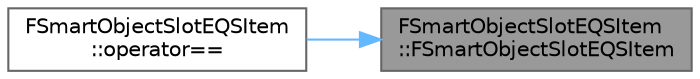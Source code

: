 digraph "FSmartObjectSlotEQSItem::FSmartObjectSlotEQSItem"
{
 // INTERACTIVE_SVG=YES
 // LATEX_PDF_SIZE
  bgcolor="transparent";
  edge [fontname=Helvetica,fontsize=10,labelfontname=Helvetica,labelfontsize=10];
  node [fontname=Helvetica,fontsize=10,shape=box,height=0.2,width=0.4];
  rankdir="RL";
  Node1 [id="Node000001",label="FSmartObjectSlotEQSItem\l::FSmartObjectSlotEQSItem",height=0.2,width=0.4,color="gray40", fillcolor="grey60", style="filled", fontcolor="black",tooltip=" "];
  Node1 -> Node2 [id="edge1_Node000001_Node000002",dir="back",color="steelblue1",style="solid",tooltip=" "];
  Node2 [id="Node000002",label="FSmartObjectSlotEQSItem\l::operator==",height=0.2,width=0.4,color="grey40", fillcolor="white", style="filled",URL="$d8/dc3/structFSmartObjectSlotEQSItem.html#a5a56faebf5cec7defe8cdb482d5363b2",tooltip=" "];
}
